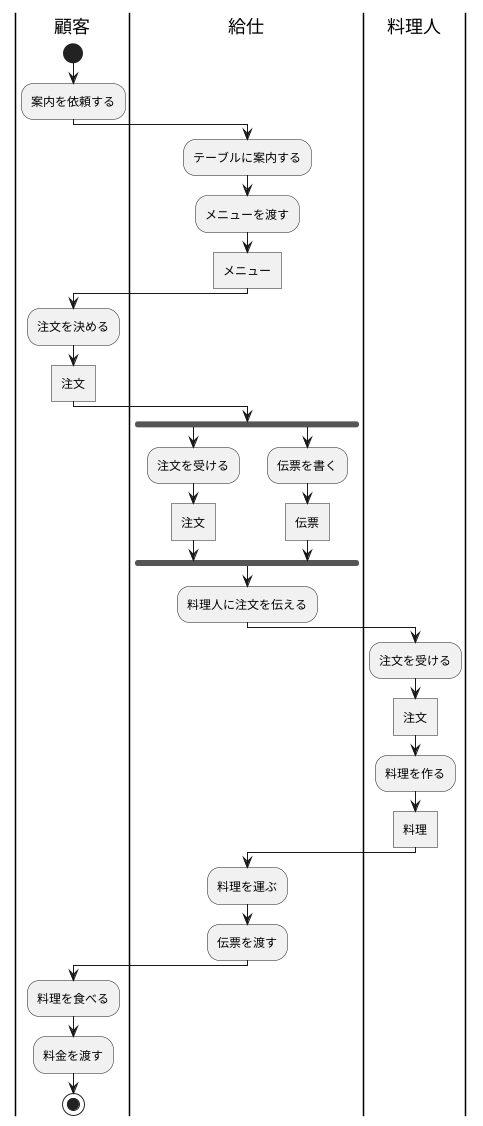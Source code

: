@startuml 7-3
|顧客|
start
:案内を依頼する;
|給仕|
:テーブルに案内する;
:メニューを渡す;
:メニュー]
|顧客|
:注文を決める;
:注文]
|給仕|
fork
:注文を受ける;
:注文]
forkagain
:伝票を書く;
:伝票]
endfork
:料理人に注文を伝える;
|料理人|
:注文を受ける;
:注文]
:料理を作る;
:料理]
|給仕|
:料理を運ぶ;
:伝票を渡す;
|顧客|
:料理を食べる;
:料金を渡す;


stop
@enduml